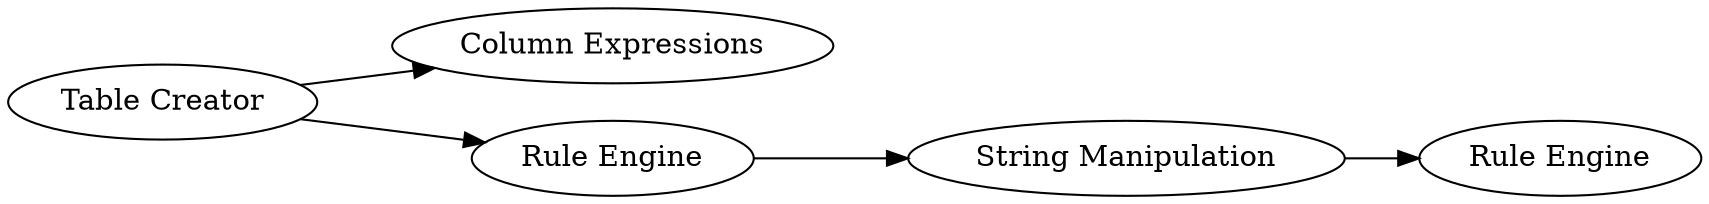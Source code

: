 digraph {
	"-5986911043308174654_521" [label="Column Expressions"]
	"-5986911043308174654_520" [label="Rule Engine"]
	"-5986911043308174654_518" [label="Rule Engine"]
	"-5986911043308174654_519" [label="String Manipulation"]
	"-5986911043308174654_517" [label="Table Creator"]
	"-5986911043308174654_517" -> "-5986911043308174654_518"
	"-5986911043308174654_519" -> "-5986911043308174654_520"
	"-5986911043308174654_517" -> "-5986911043308174654_521"
	"-5986911043308174654_518" -> "-5986911043308174654_519"
	rankdir=LR
}
